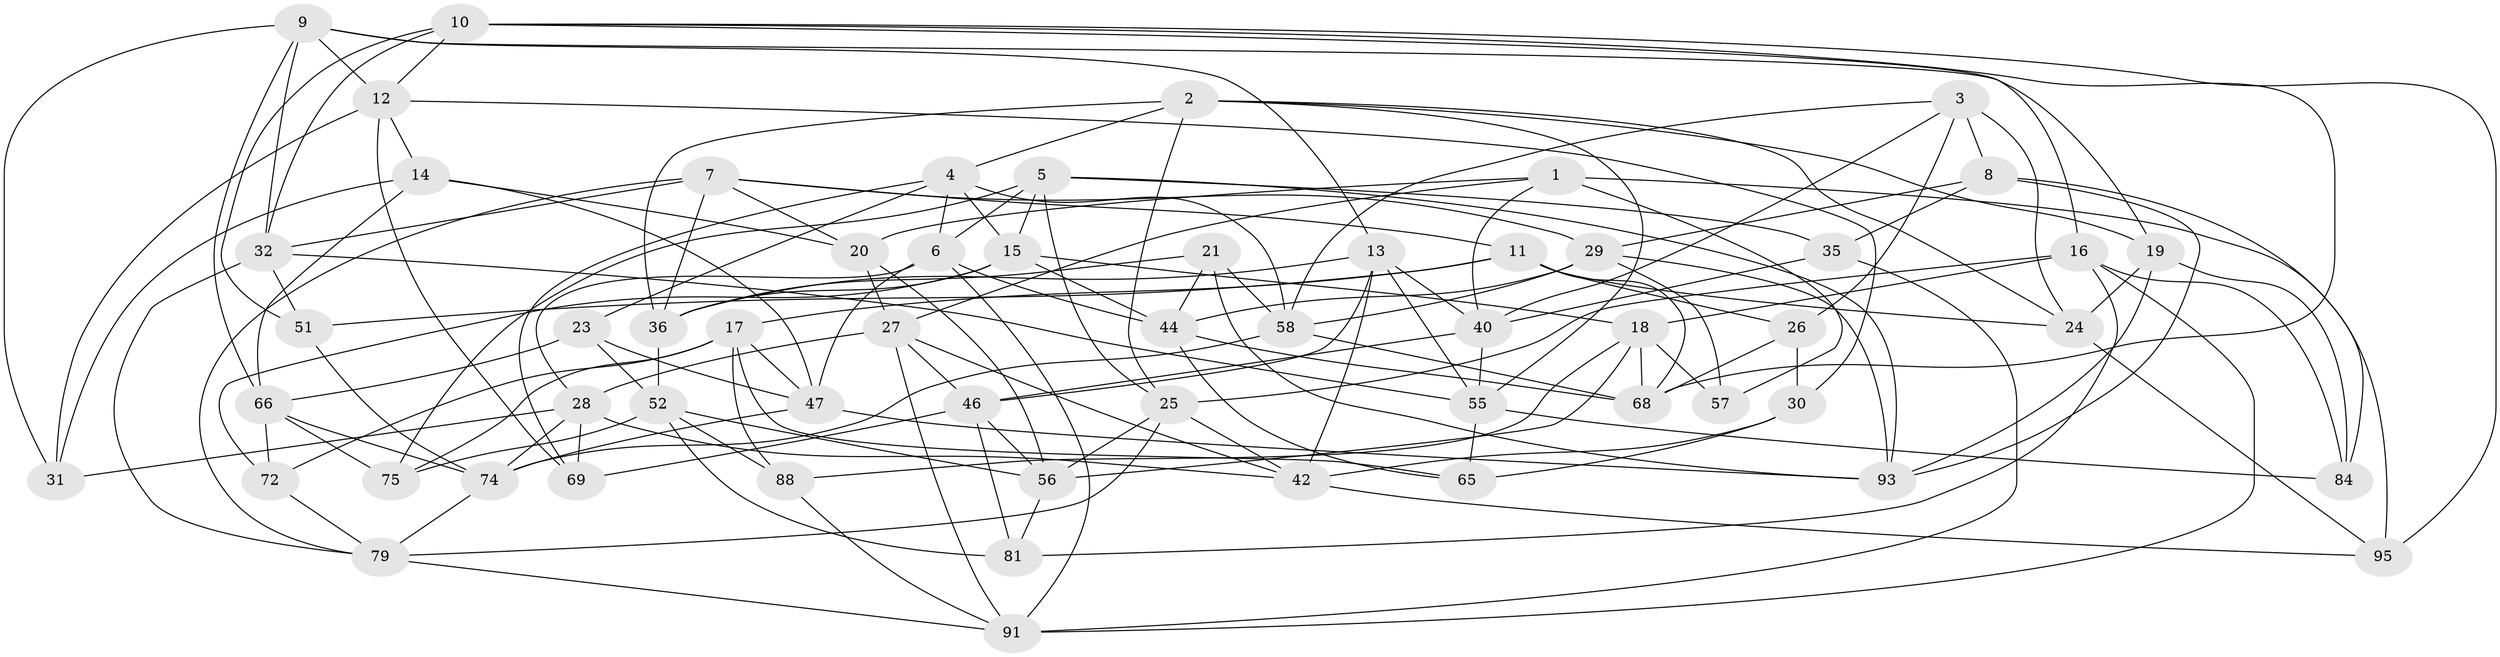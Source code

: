 // original degree distribution, {4: 1.0}
// Generated by graph-tools (version 1.1) at 2025/39/02/21/25 10:39:01]
// undirected, 58 vertices, 154 edges
graph export_dot {
graph [start="1"]
  node [color=gray90,style=filled];
  1 [super="+50"];
  2 [super="+90"];
  3 [super="+22"];
  4 [super="+53"];
  5 [super="+43"];
  6 [super="+89"];
  7 [super="+87"];
  8 [super="+71"];
  9 [super="+70"];
  10 [super="+97"];
  11 [super="+99"];
  12 [super="+64"];
  13 [super="+39"];
  14 [super="+67"];
  15 [super="+49"];
  16 [super="+45"];
  17 [super="+48"];
  18 [super="+76"];
  19 [super="+37"];
  20 [super="+98"];
  21;
  23;
  24 [super="+34"];
  25 [super="+41"];
  26;
  27 [super="+86"];
  28 [super="+38"];
  29 [super="+33"];
  30;
  31;
  32 [super="+62"];
  35;
  36 [super="+77"];
  40 [super="+61"];
  42 [super="+60"];
  44 [super="+100"];
  46 [super="+54"];
  47 [super="+63"];
  51;
  52 [super="+78"];
  55 [super="+73"];
  56 [super="+92"];
  57;
  58 [super="+59"];
  65;
  66 [super="+85"];
  68 [super="+80"];
  69;
  72;
  74 [super="+82"];
  75;
  79 [super="+83"];
  81;
  84;
  88;
  91 [super="+96"];
  93 [super="+94"];
  95;
  1 -- 20;
  1 -- 57 [weight=2];
  1 -- 40;
  1 -- 27;
  1 -- 95;
  2 -- 19;
  2 -- 4;
  2 -- 36;
  2 -- 24;
  2 -- 25;
  2 -- 55;
  3 -- 26;
  3 -- 58;
  3 -- 8 [weight=2];
  3 -- 24;
  3 -- 40;
  4 -- 23;
  4 -- 69;
  4 -- 58;
  4 -- 6;
  4 -- 15;
  5 -- 35;
  5 -- 25;
  5 -- 75;
  5 -- 93;
  5 -- 6;
  5 -- 15;
  6 -- 47;
  6 -- 91;
  6 -- 28;
  6 -- 44;
  7 -- 20;
  7 -- 29;
  7 -- 11;
  7 -- 32;
  7 -- 36;
  7 -- 79;
  8 -- 84;
  8 -- 35;
  8 -- 29;
  8 -- 93;
  9 -- 66;
  9 -- 32;
  9 -- 12;
  9 -- 31;
  9 -- 13;
  9 -- 19;
  10 -- 95;
  10 -- 51;
  10 -- 32;
  10 -- 16;
  10 -- 68;
  10 -- 12;
  11 -- 26;
  11 -- 51;
  11 -- 24;
  11 -- 17;
  11 -- 68;
  12 -- 69;
  12 -- 30;
  12 -- 14;
  12 -- 31;
  13 -- 42;
  13 -- 36;
  13 -- 40;
  13 -- 46;
  13 -- 55;
  14 -- 31;
  14 -- 20 [weight=2];
  14 -- 66;
  14 -- 47;
  15 -- 36;
  15 -- 72;
  15 -- 18;
  15 -- 44;
  16 -- 25;
  16 -- 84;
  16 -- 81;
  16 -- 91;
  16 -- 18;
  17 -- 75;
  17 -- 47;
  17 -- 88;
  17 -- 72;
  17 -- 65;
  18 -- 57;
  18 -- 88;
  18 -- 56;
  18 -- 68;
  19 -- 24 [weight=2];
  19 -- 93;
  19 -- 84;
  20 -- 56;
  20 -- 27;
  21 -- 93;
  21 -- 44;
  21 -- 58;
  21 -- 36;
  23 -- 47;
  23 -- 66;
  23 -- 52;
  24 -- 95;
  25 -- 79;
  25 -- 56;
  25 -- 42;
  26 -- 30;
  26 -- 68;
  27 -- 46;
  27 -- 42;
  27 -- 91;
  27 -- 28;
  28 -- 31;
  28 -- 42;
  28 -- 69;
  28 -- 74;
  29 -- 57;
  29 -- 58;
  29 -- 93;
  29 -- 44;
  30 -- 65;
  30 -- 42;
  32 -- 79;
  32 -- 51;
  32 -- 55;
  35 -- 91;
  35 -- 40;
  36 -- 52;
  40 -- 55;
  40 -- 46;
  42 -- 95;
  44 -- 65;
  44 -- 68;
  46 -- 56;
  46 -- 81;
  46 -- 69;
  47 -- 93;
  47 -- 74;
  51 -- 74;
  52 -- 75;
  52 -- 56;
  52 -- 88;
  52 -- 81;
  55 -- 65;
  55 -- 84;
  56 -- 81;
  58 -- 68;
  58 -- 74;
  66 -- 75;
  66 -- 72;
  66 -- 74;
  72 -- 79;
  74 -- 79;
  79 -- 91;
  88 -- 91;
}
